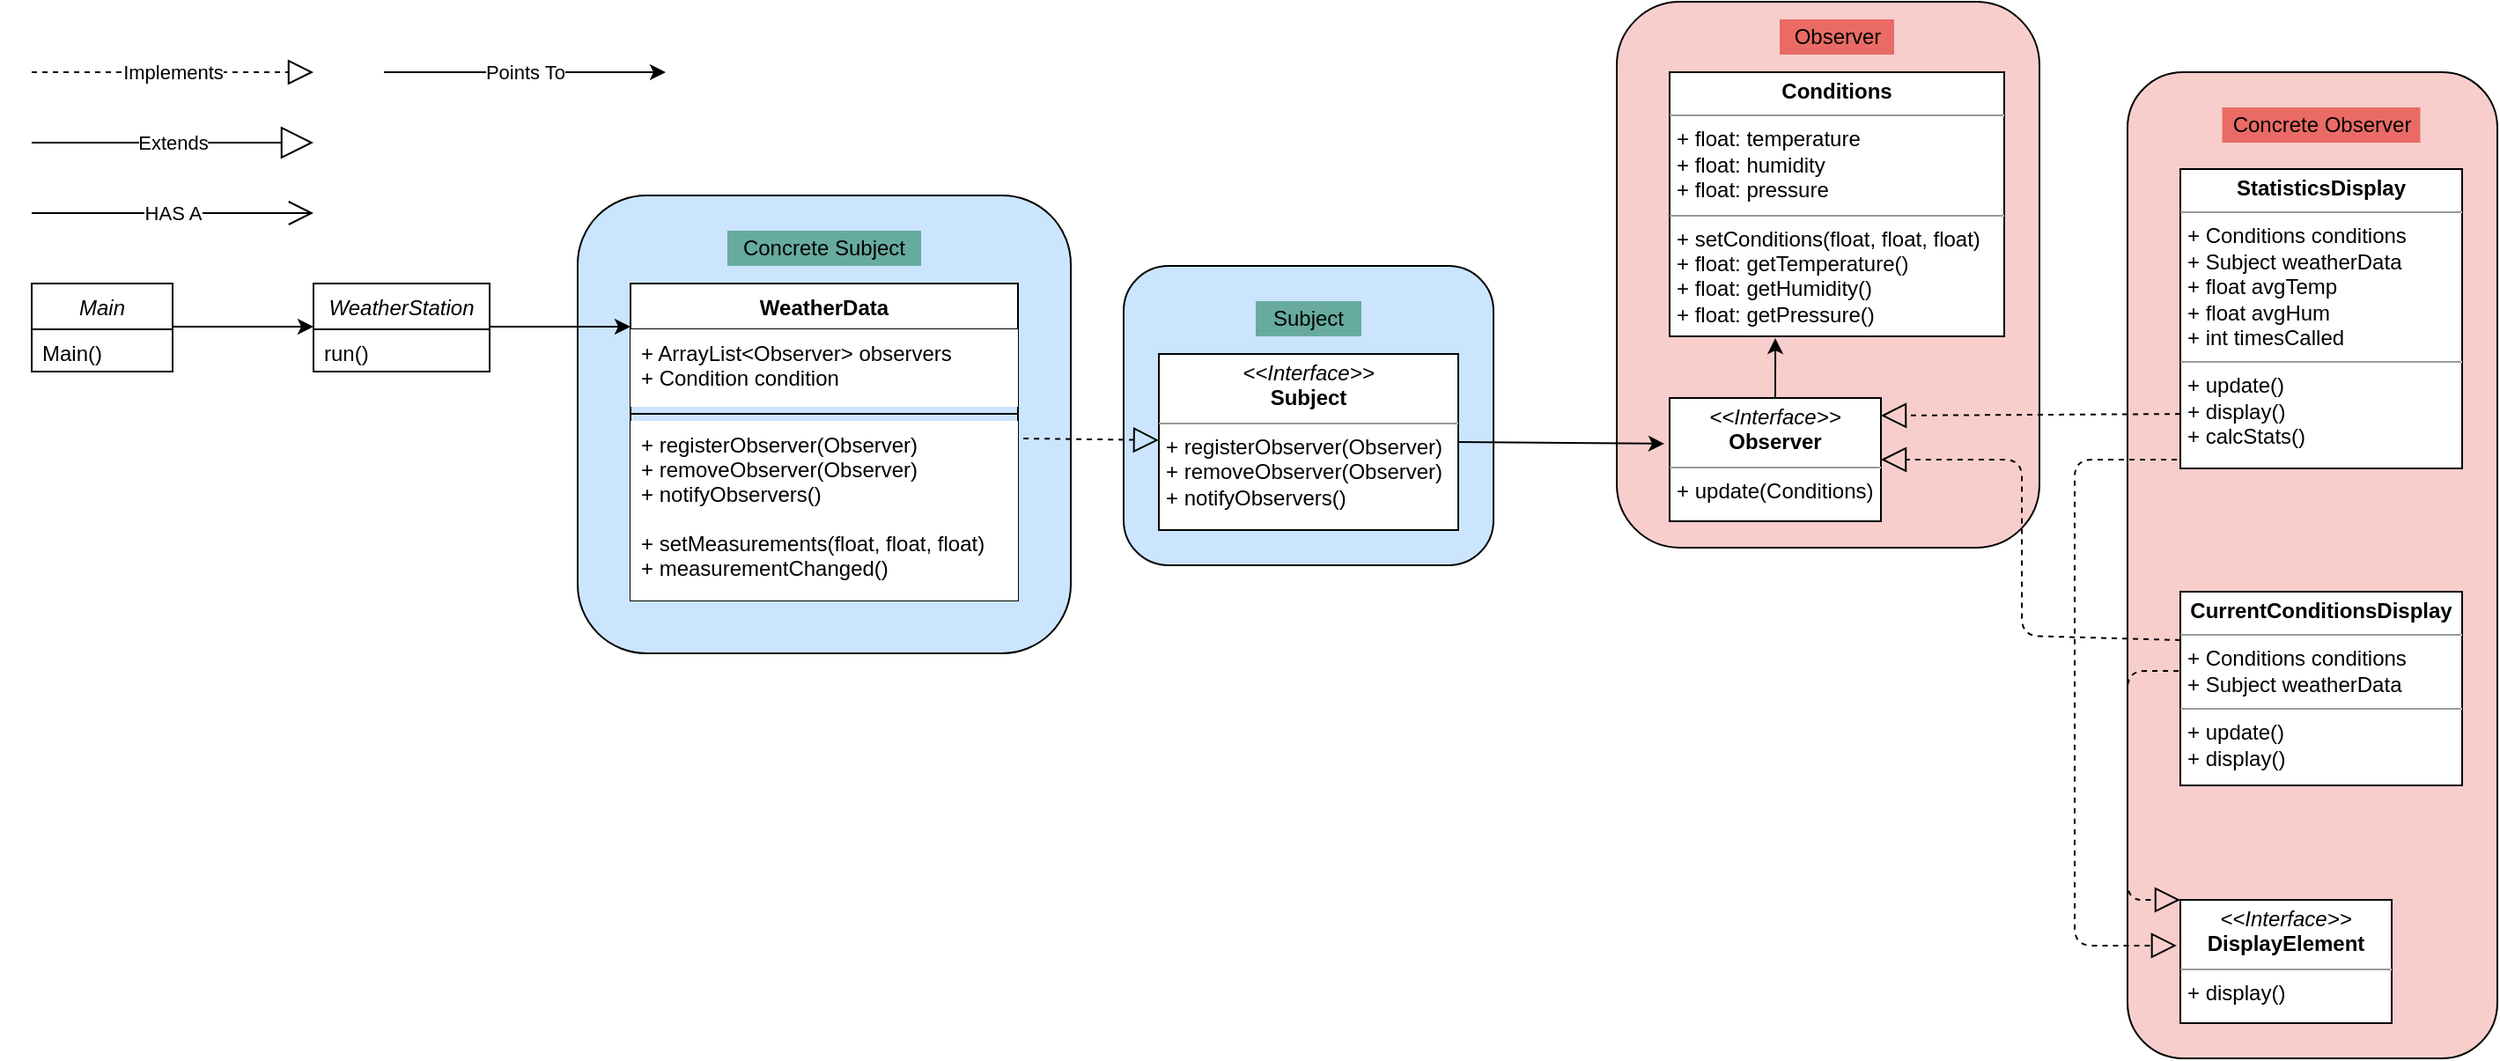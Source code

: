 <mxfile version="13.1.2" type="device"><diagram id="C5RBs43oDa-KdzZeNtuy" name="Page-1"><mxGraphModel dx="1422" dy="774" grid="1" gridSize="10" guides="1" tooltips="1" connect="1" arrows="1" fold="1" page="1" pageScale="1" pageWidth="827" pageHeight="1169" math="0" shadow="0"><root><mxCell id="WIyWlLk6GJQsqaUBKTNV-0"/><mxCell id="WIyWlLk6GJQsqaUBKTNV-1" parent="WIyWlLk6GJQsqaUBKTNV-0"/><mxCell id="r7okdGlXWQFfUz_jmp2G-60" value="" style="rounded=1;whiteSpace=wrap;html=1;labelBackgroundColor=none;fillColor=#F8CECC;" vertex="1" parent="WIyWlLk6GJQsqaUBKTNV-1"><mxGeometry x="1230" y="40" width="210" height="560" as="geometry"/></mxCell><mxCell id="r7okdGlXWQFfUz_jmp2G-58" value="" style="rounded=1;whiteSpace=wrap;html=1;labelBackgroundColor=none;fillColor=#F8CECC;" vertex="1" parent="WIyWlLk6GJQsqaUBKTNV-1"><mxGeometry x="940" width="240" height="310" as="geometry"/></mxCell><mxCell id="r7okdGlXWQFfUz_jmp2G-56" value="" style="rounded=1;whiteSpace=wrap;html=1;labelBackgroundColor=none;fillColor=#CCE5FF;" vertex="1" parent="WIyWlLk6GJQsqaUBKTNV-1"><mxGeometry x="660" y="150" width="210" height="170" as="geometry"/></mxCell><mxCell id="r7okdGlXWQFfUz_jmp2G-57" value="Subject" style="text;html=1;align=center;verticalAlign=middle;whiteSpace=wrap;rounded=0;fillColor=#67AB9F;" vertex="1" parent="WIyWlLk6GJQsqaUBKTNV-1"><mxGeometry x="735" y="170" width="60" height="20" as="geometry"/></mxCell><mxCell id="r7okdGlXWQFfUz_jmp2G-50" value="" style="rounded=1;whiteSpace=wrap;html=1;labelBackgroundColor=none;fillColor=#CCE5FF;" vertex="1" parent="WIyWlLk6GJQsqaUBKTNV-1"><mxGeometry x="350" y="110" width="280" height="260" as="geometry"/></mxCell><mxCell id="IeGwdzmhnjTfBwMhZ9CR-0" value="Implements" style="endArrow=block;dashed=1;endFill=0;endSize=12;html=1;" parent="WIyWlLk6GJQsqaUBKTNV-1" edge="1"><mxGeometry width="160" relative="1" as="geometry"><mxPoint x="40" y="40" as="sourcePoint"/><mxPoint x="200" y="40" as="targetPoint"/></mxGeometry></mxCell><mxCell id="IeGwdzmhnjTfBwMhZ9CR-1" value="Extends" style="endArrow=block;endSize=16;endFill=0;html=1;" parent="WIyWlLk6GJQsqaUBKTNV-1" edge="1"><mxGeometry width="160" relative="1" as="geometry"><mxPoint x="40" y="80" as="sourcePoint"/><mxPoint x="200" y="80" as="targetPoint"/></mxGeometry></mxCell><mxCell id="IeGwdzmhnjTfBwMhZ9CR-2" value="HAS A" style="endArrow=open;endFill=1;endSize=12;html=1;" parent="WIyWlLk6GJQsqaUBKTNV-1" edge="1"><mxGeometry width="160" relative="1" as="geometry"><mxPoint x="40" y="120" as="sourcePoint"/><mxPoint x="200" y="120" as="targetPoint"/></mxGeometry></mxCell><mxCell id="zkfFHV4jXpPFQw0GAbJ--0" value="Main" style="swimlane;fontStyle=2;align=center;verticalAlign=top;childLayout=stackLayout;horizontal=1;startSize=26;horizontalStack=0;resizeParent=1;resizeLast=0;collapsible=1;marginBottom=0;rounded=0;shadow=0;strokeWidth=1;" parent="WIyWlLk6GJQsqaUBKTNV-1" vertex="1"><mxGeometry x="40" y="160" width="80" height="50" as="geometry"><mxRectangle x="230" y="140" width="160" height="26" as="alternateBounds"/></mxGeometry></mxCell><mxCell id="zkfFHV4jXpPFQw0GAbJ--1" value="Main()" style="text;align=left;verticalAlign=top;spacingLeft=4;spacingRight=4;overflow=hidden;rotatable=0;points=[[0,0.5],[1,0.5]];portConstraint=eastwest;" parent="zkfFHV4jXpPFQw0GAbJ--0" vertex="1"><mxGeometry y="26" width="80" height="22" as="geometry"/></mxCell><mxCell id="r7okdGlXWQFfUz_jmp2G-0" value="WeatherStation" style="swimlane;fontStyle=2;align=center;verticalAlign=top;childLayout=stackLayout;horizontal=1;startSize=26;horizontalStack=0;resizeParent=1;resizeLast=0;collapsible=1;marginBottom=0;rounded=0;shadow=0;strokeWidth=1;" vertex="1" parent="WIyWlLk6GJQsqaUBKTNV-1"><mxGeometry x="200" y="160" width="100" height="50" as="geometry"><mxRectangle x="230" y="140" width="160" height="26" as="alternateBounds"/></mxGeometry></mxCell><mxCell id="r7okdGlXWQFfUz_jmp2G-1" value="run()" style="text;align=left;verticalAlign=top;spacingLeft=4;spacingRight=4;overflow=hidden;rotatable=0;points=[[0,0.5],[1,0.5]];portConstraint=eastwest;" vertex="1" parent="r7okdGlXWQFfUz_jmp2G-0"><mxGeometry y="26" width="100" height="22" as="geometry"/></mxCell><mxCell id="r7okdGlXWQFfUz_jmp2G-2" value="" style="endArrow=classic;html=1;" edge="1" parent="WIyWlLk6GJQsqaUBKTNV-1"><mxGeometry width="50" height="50" relative="1" as="geometry"><mxPoint x="120" y="184.5" as="sourcePoint"/><mxPoint x="200" y="184.5" as="targetPoint"/></mxGeometry></mxCell><mxCell id="r7okdGlXWQFfUz_jmp2G-6" value="WeatherData" style="swimlane;fontStyle=1;align=center;verticalAlign=top;childLayout=stackLayout;horizontal=1;startSize=26;horizontalStack=0;resizeParent=1;resizeParentMax=0;resizeLast=0;collapsible=1;marginBottom=0;labelBackgroundColor=#ffffff;fillColor=#FFFFFF;" vertex="1" parent="WIyWlLk6GJQsqaUBKTNV-1"><mxGeometry x="380" y="160" width="220" height="180" as="geometry"/></mxCell><mxCell id="r7okdGlXWQFfUz_jmp2G-7" value="+ ArrayList&lt;Observer&gt; observers&#10;+ Condition condition" style="text;align=left;verticalAlign=top;spacingLeft=4;spacingRight=4;overflow=hidden;rotatable=0;points=[[0,0.5],[1,0.5]];portConstraint=eastwest;fillColor=#FFFFFF;" vertex="1" parent="r7okdGlXWQFfUz_jmp2G-6"><mxGeometry y="26" width="220" height="44" as="geometry"/></mxCell><mxCell id="r7okdGlXWQFfUz_jmp2G-8" value="" style="line;strokeWidth=1;align=left;verticalAlign=middle;spacingTop=-1;spacingLeft=3;spacingRight=3;rotatable=0;labelPosition=right;points=[];portConstraint=eastwest;fillColor=#FFFFFF;" vertex="1" parent="r7okdGlXWQFfUz_jmp2G-6"><mxGeometry y="70" width="220" height="8" as="geometry"/></mxCell><mxCell id="r7okdGlXWQFfUz_jmp2G-9" value="+ registerObserver(Observer)&#10;+ removeObserver(Observer)&#10;+ notifyObservers()&#10;&#10;+ setMeasurements(float, float, float)&#10;+ measurementChanged()" style="text;align=left;verticalAlign=top;spacingLeft=4;spacingRight=4;overflow=hidden;rotatable=0;points=[[0,0.5],[1,0.5]];portConstraint=eastwest;fillColor=#FFFFFF;" vertex="1" parent="r7okdGlXWQFfUz_jmp2G-6"><mxGeometry y="78" width="220" height="102" as="geometry"/></mxCell><mxCell id="r7okdGlXWQFfUz_jmp2G-10" value="" style="endArrow=classic;html=1;" edge="1" parent="WIyWlLk6GJQsqaUBKTNV-1"><mxGeometry width="50" height="50" relative="1" as="geometry"><mxPoint x="300" y="184.5" as="sourcePoint"/><mxPoint x="380" y="184.5" as="targetPoint"/></mxGeometry></mxCell><mxCell id="r7okdGlXWQFfUz_jmp2G-14" value="" style="endArrow=block;dashed=1;endFill=0;endSize=12;html=1;exitX=1.014;exitY=0.098;exitDx=0;exitDy=0;exitPerimeter=0;" edge="1" parent="WIyWlLk6GJQsqaUBKTNV-1" source="r7okdGlXWQFfUz_jmp2G-9" target="r7okdGlXWQFfUz_jmp2G-31"><mxGeometry width="160" relative="1" as="geometry"><mxPoint x="600" y="184.5" as="sourcePoint"/><mxPoint x="680" y="185" as="targetPoint"/></mxGeometry></mxCell><mxCell id="r7okdGlXWQFfUz_jmp2G-31" value="&lt;p style=&quot;margin: 0px ; margin-top: 4px ; text-align: center&quot;&gt;&lt;i&gt;&amp;lt;&amp;lt;Interface&amp;gt;&amp;gt;&lt;/i&gt;&lt;br&gt;&lt;b&gt;Subject&lt;/b&gt;&lt;/p&gt;&lt;hr size=&quot;1&quot;&gt;&lt;p style=&quot;margin: 0px ; margin-left: 4px&quot;&gt;&lt;span&gt;+ registerObserver(Observer)&lt;/span&gt;&lt;/p&gt;&lt;p style=&quot;margin: 0px ; margin-left: 4px&quot;&gt;&lt;span&gt;+ removeObserver(Observer)&lt;/span&gt;&lt;/p&gt;&lt;p style=&quot;margin: 0px ; margin-left: 4px&quot;&gt;&lt;span&gt;+ notifyObservers()&lt;/span&gt;&lt;/p&gt;" style="verticalAlign=top;align=left;overflow=fill;fontSize=12;fontFamily=Helvetica;html=1;fillColor=#FFFFFF;" vertex="1" parent="WIyWlLk6GJQsqaUBKTNV-1"><mxGeometry x="680" y="200" width="170" height="100" as="geometry"/></mxCell><mxCell id="r7okdGlXWQFfUz_jmp2G-32" value="&lt;p style=&quot;margin: 0px ; margin-top: 4px ; text-align: center&quot;&gt;&lt;i&gt;&amp;lt;&amp;lt;Interface&amp;gt;&amp;gt;&lt;/i&gt;&lt;br&gt;&lt;b&gt;Observer&lt;/b&gt;&lt;/p&gt;&lt;hr size=&quot;1&quot;&gt;&lt;p style=&quot;margin: 0px ; margin-left: 4px&quot;&gt;&lt;span&gt;+ update(Conditions)&lt;/span&gt;&lt;/p&gt;" style="verticalAlign=top;align=left;overflow=fill;fontSize=12;fontFamily=Helvetica;html=1;fillColor=#FFFFFF;" vertex="1" parent="WIyWlLk6GJQsqaUBKTNV-1"><mxGeometry x="970" y="225" width="120" height="70" as="geometry"/></mxCell><mxCell id="r7okdGlXWQFfUz_jmp2G-33" value="&lt;p style=&quot;margin: 0px ; margin-top: 4px ; text-align: center&quot;&gt;&lt;i&gt;&amp;lt;&amp;lt;Interface&amp;gt;&amp;gt;&lt;/i&gt;&lt;br&gt;&lt;b&gt;DisplayElement&lt;/b&gt;&lt;/p&gt;&lt;hr size=&quot;1&quot;&gt;&lt;p style=&quot;margin: 0px ; margin-left: 4px&quot;&gt;&lt;span&gt;+ display()&lt;/span&gt;&lt;/p&gt;" style="verticalAlign=top;align=left;overflow=fill;fontSize=12;fontFamily=Helvetica;html=1;fillColor=#FFFFFF;" vertex="1" parent="WIyWlLk6GJQsqaUBKTNV-1"><mxGeometry x="1260" y="510" width="120" height="70" as="geometry"/></mxCell><mxCell id="r7okdGlXWQFfUz_jmp2G-34" value="&lt;p style=&quot;margin: 0px ; margin-top: 4px ; text-align: center&quot;&gt;&lt;b&gt;Conditions&lt;/b&gt;&lt;/p&gt;&lt;hr size=&quot;1&quot;&gt;&lt;p style=&quot;margin: 0px ; margin-left: 4px&quot;&gt;+ float: temperature&lt;/p&gt;&lt;p style=&quot;margin: 0px ; margin-left: 4px&quot;&gt;+ float: humidity&lt;/p&gt;&lt;p style=&quot;margin: 0px ; margin-left: 4px&quot;&gt;+ float: pressure&lt;/p&gt;&lt;hr size=&quot;1&quot;&gt;&lt;p style=&quot;margin: 0px ; margin-left: 4px&quot;&gt;+ setConditions(float, float, float)&lt;/p&gt;&lt;p style=&quot;margin: 0px ; margin-left: 4px&quot;&gt;+ float: getTemperature()&lt;/p&gt;&lt;p style=&quot;margin: 0px ; margin-left: 4px&quot;&gt;+ float: getHumidity()&lt;/p&gt;&lt;p style=&quot;margin: 0px ; margin-left: 4px&quot;&gt;+ float: getPressure()&lt;/p&gt;" style="verticalAlign=top;align=left;overflow=fill;fontSize=12;fontFamily=Helvetica;html=1;fillColor=#FFFFFF;" vertex="1" parent="WIyWlLk6GJQsqaUBKTNV-1"><mxGeometry x="970" y="40" width="190" height="150" as="geometry"/></mxCell><mxCell id="r7okdGlXWQFfUz_jmp2G-35" value="&lt;p style=&quot;margin: 0px ; margin-top: 4px ; text-align: center&quot;&gt;&lt;b&gt;StatisticsDisplay&lt;/b&gt;&lt;/p&gt;&lt;hr size=&quot;1&quot;&gt;&lt;p style=&quot;margin: 0px ; margin-left: 4px&quot;&gt;+ Conditions conditions&lt;/p&gt;&lt;p style=&quot;margin: 0px ; margin-left: 4px&quot;&gt;+ Subject weatherData&lt;/p&gt;&lt;p style=&quot;margin: 0px ; margin-left: 4px&quot;&gt;+ float avgTemp&lt;/p&gt;&lt;p style=&quot;margin: 0px ; margin-left: 4px&quot;&gt;+ float avgHum&lt;/p&gt;&lt;p style=&quot;margin: 0px ; margin-left: 4px&quot;&gt;+ int timesCalled&lt;/p&gt;&lt;hr size=&quot;1&quot;&gt;&lt;p style=&quot;margin: 0px ; margin-left: 4px&quot;&gt;+ update()&lt;/p&gt;&lt;p style=&quot;margin: 0px ; margin-left: 4px&quot;&gt;+ display()&lt;/p&gt;&lt;p style=&quot;margin: 0px ; margin-left: 4px&quot;&gt;+ calcStats()&lt;/p&gt;" style="verticalAlign=top;align=left;overflow=fill;fontSize=12;fontFamily=Helvetica;html=1;fillColor=#FFFFFF;" vertex="1" parent="WIyWlLk6GJQsqaUBKTNV-1"><mxGeometry x="1260" y="95" width="160" height="170" as="geometry"/></mxCell><mxCell id="r7okdGlXWQFfUz_jmp2G-36" value="&lt;p style=&quot;margin: 0px ; margin-top: 4px ; text-align: center&quot;&gt;&lt;b&gt;CurrentConditionsDisplay&lt;/b&gt;&lt;/p&gt;&lt;hr size=&quot;1&quot;&gt;&lt;p style=&quot;margin: 0px ; margin-left: 4px&quot;&gt;+ Conditions conditions&lt;/p&gt;&lt;p style=&quot;margin: 0px ; margin-left: 4px&quot;&gt;+ Subject weatherData&lt;/p&gt;&lt;hr size=&quot;1&quot;&gt;&lt;p style=&quot;margin: 0px ; margin-left: 4px&quot;&gt;+ update()&lt;/p&gt;&lt;p style=&quot;margin: 0px ; margin-left: 4px&quot;&gt;+ display()&lt;/p&gt;" style="verticalAlign=top;align=left;overflow=fill;fontSize=12;fontFamily=Helvetica;html=1;fillColor=#FFFFFF;" vertex="1" parent="WIyWlLk6GJQsqaUBKTNV-1"><mxGeometry x="1260" y="335" width="160" height="110" as="geometry"/></mxCell><mxCell id="r7okdGlXWQFfUz_jmp2G-43" value="" style="endArrow=block;dashed=1;endFill=0;endSize=12;html=1;exitX=-0.006;exitY=0.409;exitDx=0;exitDy=0;exitPerimeter=0;entryX=0;entryY=0;entryDx=0;entryDy=0;" edge="1" parent="WIyWlLk6GJQsqaUBKTNV-1" source="r7okdGlXWQFfUz_jmp2G-36" target="r7okdGlXWQFfUz_jmp2G-33"><mxGeometry width="160" relative="1" as="geometry"><mxPoint x="1165" y="380" as="sourcePoint"/><mxPoint x="1090" y="379.5" as="targetPoint"/><Array as="points"><mxPoint x="1230" y="380"/><mxPoint x="1230" y="510"/></Array></mxGeometry></mxCell><mxCell id="r7okdGlXWQFfUz_jmp2G-44" value="" style="endArrow=block;dashed=1;endFill=0;endSize=12;html=1;exitX=0;exitY=0.818;exitDx=0;exitDy=0;exitPerimeter=0;" edge="1" parent="WIyWlLk6GJQsqaUBKTNV-1" source="r7okdGlXWQFfUz_jmp2G-35"><mxGeometry width="160" relative="1" as="geometry"><mxPoint x="1174.04" y="235.49" as="sourcePoint"/><mxPoint x="1090" y="235" as="targetPoint"/></mxGeometry></mxCell><mxCell id="r7okdGlXWQFfUz_jmp2G-45" value="" style="endArrow=block;dashed=1;endFill=0;endSize=12;html=1;entryX=-0.017;entryY=0.371;entryDx=0;entryDy=0;entryPerimeter=0;" edge="1" parent="WIyWlLk6GJQsqaUBKTNV-1" target="r7okdGlXWQFfUz_jmp2G-33"><mxGeometry width="160" relative="1" as="geometry"><mxPoint x="1258" y="260" as="sourcePoint"/><mxPoint x="1085" y="325" as="targetPoint"/><Array as="points"><mxPoint x="1200" y="260"/><mxPoint x="1200" y="536"/></Array></mxGeometry></mxCell><mxCell id="r7okdGlXWQFfUz_jmp2G-46" value="" style="endArrow=block;dashed=1;endFill=0;endSize=12;html=1;exitX=0;exitY=0.25;exitDx=0;exitDy=0;entryX=1;entryY=0.5;entryDx=0;entryDy=0;" edge="1" parent="WIyWlLk6GJQsqaUBKTNV-1" source="r7okdGlXWQFfUz_jmp2G-36" target="r7okdGlXWQFfUz_jmp2G-32"><mxGeometry width="160" relative="1" as="geometry"><mxPoint x="1185" y="245.93" as="sourcePoint"/><mxPoint x="1095" y="335" as="targetPoint"/><Array as="points"><mxPoint x="1170" y="360"/><mxPoint x="1170" y="260"/></Array></mxGeometry></mxCell><mxCell id="r7okdGlXWQFfUz_jmp2G-48" value="" style="endArrow=classic;html=1;exitX=0.5;exitY=0;exitDx=0;exitDy=0;entryX=0.316;entryY=1.007;entryDx=0;entryDy=0;entryPerimeter=0;" edge="1" parent="WIyWlLk6GJQsqaUBKTNV-1" source="r7okdGlXWQFfUz_jmp2G-32" target="r7okdGlXWQFfUz_jmp2G-34"><mxGeometry width="50" height="50" relative="1" as="geometry"><mxPoint x="830" y="280" as="sourcePoint"/><mxPoint x="1040" y="200" as="targetPoint"/></mxGeometry></mxCell><mxCell id="r7okdGlXWQFfUz_jmp2G-49" value="" style="endArrow=classic;html=1;entryX=-0.025;entryY=0.371;entryDx=0;entryDy=0;exitX=1;exitY=0.5;exitDx=0;exitDy=0;entryPerimeter=0;" edge="1" parent="WIyWlLk6GJQsqaUBKTNV-1" source="r7okdGlXWQFfUz_jmp2G-31" target="r7okdGlXWQFfUz_jmp2G-32"><mxGeometry width="50" height="50" relative="1" as="geometry"><mxPoint x="830" y="280" as="sourcePoint"/><mxPoint x="880" y="230" as="targetPoint"/></mxGeometry></mxCell><mxCell id="r7okdGlXWQFfUz_jmp2G-51" value="Concrete Subject" style="text;html=1;align=center;verticalAlign=middle;whiteSpace=wrap;rounded=0;fillColor=#67AB9F;" vertex="1" parent="WIyWlLk6GJQsqaUBKTNV-1"><mxGeometry x="435" y="130" width="110" height="20" as="geometry"/></mxCell><mxCell id="r7okdGlXWQFfUz_jmp2G-59" value="Observer" style="text;html=1;align=center;verticalAlign=middle;whiteSpace=wrap;rounded=0;fillColor=#EA6B66;" vertex="1" parent="WIyWlLk6GJQsqaUBKTNV-1"><mxGeometry x="1032.5" y="10" width="65" height="20" as="geometry"/></mxCell><mxCell id="r7okdGlXWQFfUz_jmp2G-61" value="Concrete Observer" style="text;html=1;align=center;verticalAlign=middle;whiteSpace=wrap;rounded=0;fillColor=#EA6B66;" vertex="1" parent="WIyWlLk6GJQsqaUBKTNV-1"><mxGeometry x="1283.75" y="60" width="112.5" height="20" as="geometry"/></mxCell><mxCell id="r7okdGlXWQFfUz_jmp2G-62" value="Points To" style="endArrow=classic;html=1;" edge="1" parent="WIyWlLk6GJQsqaUBKTNV-1"><mxGeometry width="50" height="50" relative="1" as="geometry"><mxPoint x="240" y="40" as="sourcePoint"/><mxPoint x="400" y="40" as="targetPoint"/></mxGeometry></mxCell></root></mxGraphModel></diagram></mxfile>